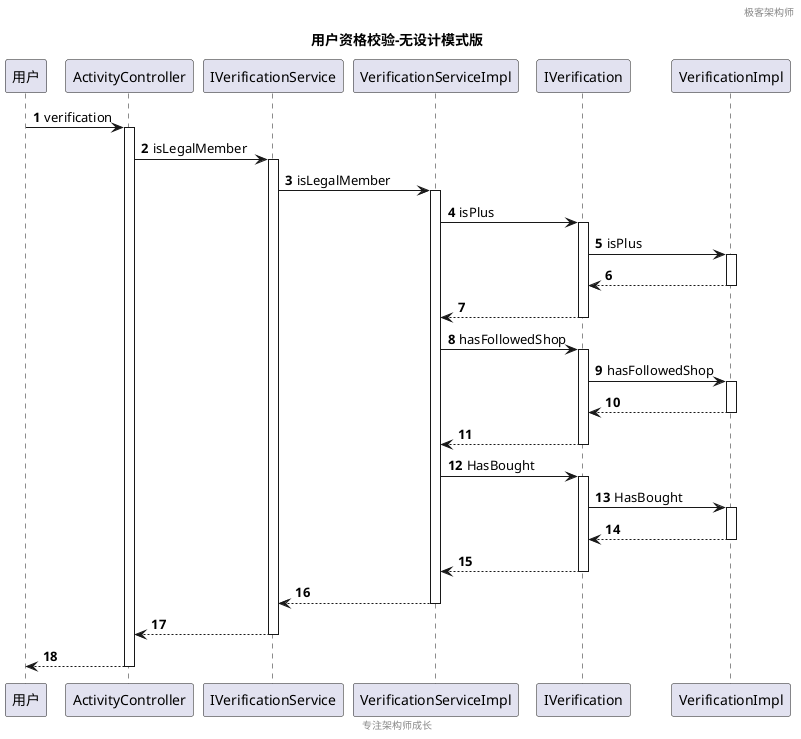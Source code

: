 @startuml
header 极客架构师
footer 专注架构师成长
title 用户资格校验-无设计模式版
autonumber
participant 用户
用户 -> ActivityController : verification
activate ActivityController
ActivityController -> IVerificationService : isLegalMember
activate IVerificationService
IVerificationService -> VerificationServiceImpl : isLegalMember
activate VerificationServiceImpl
VerificationServiceImpl -> IVerification : isPlus
activate IVerification
IVerification -> VerificationImpl : isPlus
activate VerificationImpl
VerificationImpl --> IVerification
deactivate VerificationImpl
IVerification --> VerificationServiceImpl
deactivate IVerification
VerificationServiceImpl -> IVerification : hasFollowedShop
activate IVerification
IVerification -> VerificationImpl : hasFollowedShop
activate VerificationImpl
VerificationImpl --> IVerification
deactivate VerificationImpl
IVerification --> VerificationServiceImpl
deactivate IVerification
VerificationServiceImpl -> IVerification : HasBought
activate IVerification
IVerification -> VerificationImpl : HasBought
activate VerificationImpl
VerificationImpl --> IVerification
deactivate VerificationImpl
IVerification --> VerificationServiceImpl
deactivate IVerification
VerificationServiceImpl --> IVerificationService
deactivate VerificationServiceImpl
IVerificationService --> ActivityController
deactivate IVerificationService
return
@enduml